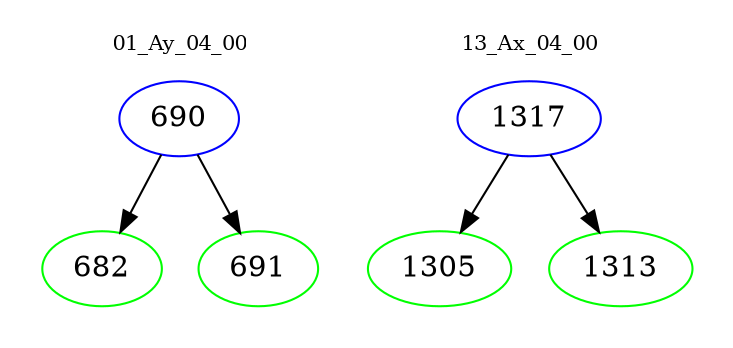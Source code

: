 digraph{
subgraph cluster_0 {
color = white
label = "01_Ay_04_00";
fontsize=10;
T0_690 [label="690", color="blue"]
T0_690 -> T0_682 [color="black"]
T0_682 [label="682", color="green"]
T0_690 -> T0_691 [color="black"]
T0_691 [label="691", color="green"]
}
subgraph cluster_1 {
color = white
label = "13_Ax_04_00";
fontsize=10;
T1_1317 [label="1317", color="blue"]
T1_1317 -> T1_1305 [color="black"]
T1_1305 [label="1305", color="green"]
T1_1317 -> T1_1313 [color="black"]
T1_1313 [label="1313", color="green"]
}
}
